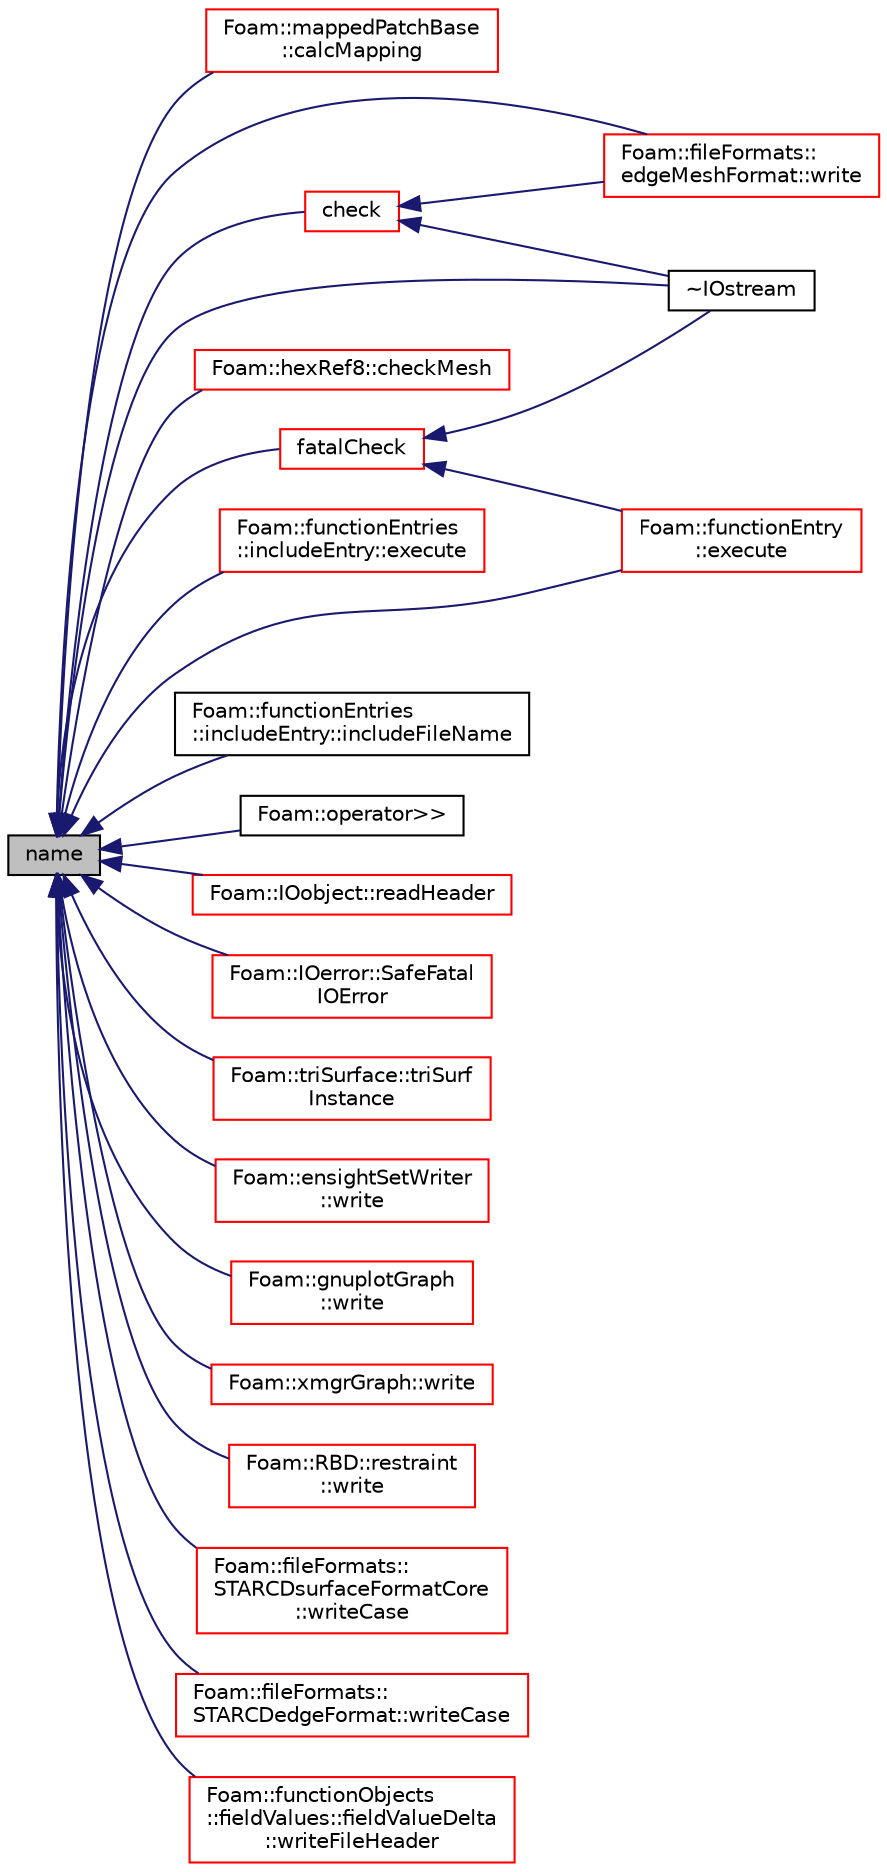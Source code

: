 digraph "name"
{
  bgcolor="transparent";
  edge [fontname="Helvetica",fontsize="10",labelfontname="Helvetica",labelfontsize="10"];
  node [fontname="Helvetica",fontsize="10",shape=record];
  rankdir="LR";
  Node1 [label="name",height=0.2,width=0.4,color="black", fillcolor="grey75", style="filled", fontcolor="black"];
  Node1 -> Node2 [dir="back",color="midnightblue",fontsize="10",style="solid",fontname="Helvetica"];
  Node2 [label="Foam::mappedPatchBase\l::calcMapping",height=0.2,width=0.4,color="red",URL="$a01457.html#a855421729b0363f1d9b0341a153f12b1",tooltip="Calculate mapping. "];
  Node1 -> Node3 [dir="back",color="midnightblue",fontsize="10",style="solid",fontname="Helvetica"];
  Node3 [label="check",height=0.2,width=0.4,color="red",URL="$a01209.html#af85c845c01b78192c2f5302a271d153d",tooltip="Check IOstream status for given operation. "];
  Node3 -> Node4 [dir="back",color="midnightblue",fontsize="10",style="solid",fontname="Helvetica"];
  Node4 [label="Foam::fileFormats::\ledgeMeshFormat::write",height=0.2,width=0.4,color="red",URL="$a00629.html#a48622d53f16593b072d2fea61d25bb39",tooltip="Write edgeMesh components to stream. "];
  Node3 -> Node5 [dir="back",color="midnightblue",fontsize="10",style="solid",fontname="Helvetica"];
  Node5 [label="~IOstream",height=0.2,width=0.4,color="black",URL="$a01209.html#aa9fcba48c7969515b30155d04547feaa",tooltip="Destructor. "];
  Node1 -> Node6 [dir="back",color="midnightblue",fontsize="10",style="solid",fontname="Helvetica"];
  Node6 [label="Foam::hexRef8::checkMesh",height=0.2,width=0.4,color="red",URL="$a01026.html#a5badd6bbc908d67458f21d4e61722ba6",tooltip="Debug: Check coupled mesh for correctness. "];
  Node1 -> Node7 [dir="back",color="midnightblue",fontsize="10",style="solid",fontname="Helvetica"];
  Node7 [label="Foam::functionEntry\l::execute",height=0.2,width=0.4,color="red",URL="$a00883.html#a69734246e20b250d3c8cabe9a484fc55",tooltip="Execute the functionEntry in a sub-dict context. "];
  Node1 -> Node8 [dir="back",color="midnightblue",fontsize="10",style="solid",fontname="Helvetica"];
  Node8 [label="Foam::functionEntries\l::includeEntry::execute",height=0.2,width=0.4,color="red",URL="$a01063.html#a0aa3070c44783d911c1f7924042f1cea",tooltip="Execute the functionEntry in a sub-dict context. "];
  Node1 -> Node9 [dir="back",color="midnightblue",fontsize="10",style="solid",fontname="Helvetica"];
  Node9 [label="fatalCheck",height=0.2,width=0.4,color="red",URL="$a01209.html#a5db784ce6d8cb9b7ba80a59c7eeec604",tooltip="Check IOstream status for given operation. "];
  Node9 -> Node7 [dir="back",color="midnightblue",fontsize="10",style="solid",fontname="Helvetica"];
  Node9 -> Node5 [dir="back",color="midnightblue",fontsize="10",style="solid",fontname="Helvetica"];
  Node1 -> Node10 [dir="back",color="midnightblue",fontsize="10",style="solid",fontname="Helvetica"];
  Node10 [label="Foam::functionEntries\l::includeEntry::includeFileName",height=0.2,width=0.4,color="black",URL="$a01063.html#a9cbd98ead2bb7538e417330caa3bc452",tooltip="Read the include fileName from Istream, expand and return. "];
  Node1 -> Node11 [dir="back",color="midnightblue",fontsize="10",style="solid",fontname="Helvetica"];
  Node11 [label="Foam::operator\>\>",height=0.2,width=0.4,color="black",URL="$a10936.html#a0349ad00d7d28c685bdd8e8cce210641"];
  Node1 -> Node12 [dir="back",color="midnightblue",fontsize="10",style="solid",fontname="Helvetica"];
  Node12 [label="Foam::IOobject::readHeader",height=0.2,width=0.4,color="red",URL="$a01203.html#acc5353ca76293212d9dba8a82c0d9a44",tooltip="Read header. "];
  Node1 -> Node13 [dir="back",color="midnightblue",fontsize="10",style="solid",fontname="Helvetica"];
  Node13 [label="Foam::IOerror::SafeFatal\lIOError",height=0.2,width=0.4,color="red",URL="$a01197.html#a2587907b4e929cdc3e1e17ef88318c77",tooltip="Print basic message and exit. Uses cerr if streams not constructed. "];
  Node1 -> Node14 [dir="back",color="midnightblue",fontsize="10",style="solid",fontname="Helvetica"];
  Node14 [label="Foam::triSurface::triSurf\lInstance",height=0.2,width=0.4,color="red",URL="$a02776.html#a1ab8d8beae9ae13c09674c78df71224a",tooltip="Name of triSurface directory to use. "];
  Node1 -> Node15 [dir="back",color="midnightblue",fontsize="10",style="solid",fontname="Helvetica"];
  Node15 [label="Foam::ensightSetWriter\l::write",height=0.2,width=0.4,color="red",URL="$a00668.html#a630f6b7c40da086ca6bfde703206e847",tooltip="General entry point for writing. "];
  Node1 -> Node16 [dir="back",color="midnightblue",fontsize="10",style="solid",fontname="Helvetica"];
  Node16 [label="Foam::gnuplotGraph\l::write",height=0.2,width=0.4,color="red",URL="$a00951.html#ab88e57639fbd935e7ca4d747f4a612c5",tooltip="Write graph in appropriate format. "];
  Node1 -> Node17 [dir="back",color="midnightblue",fontsize="10",style="solid",fontname="Helvetica"];
  Node17 [label="Foam::xmgrGraph::write",height=0.2,width=0.4,color="red",URL="$a03007.html#ab88e57639fbd935e7ca4d747f4a612c5",tooltip="Write graph in appropriate format. "];
  Node1 -> Node4 [dir="back",color="midnightblue",fontsize="10",style="solid",fontname="Helvetica"];
  Node1 -> Node18 [dir="back",color="midnightblue",fontsize="10",style="solid",fontname="Helvetica"];
  Node18 [label="Foam::RBD::restraint\l::write",height=0.2,width=0.4,color="red",URL="$a02226.html#a4358224a2744f0d87a376be54dfd2908",tooltip="Write. "];
  Node1 -> Node19 [dir="back",color="midnightblue",fontsize="10",style="solid",fontname="Helvetica"];
  Node19 [label="Foam::fileFormats::\lSTARCDsurfaceFormatCore\l::writeCase",height=0.2,width=0.4,color="red",URL="$a02524.html#ae4272f484f8b27274f4b0dde192e7a82"];
  Node1 -> Node20 [dir="back",color="midnightblue",fontsize="10",style="solid",fontname="Helvetica"];
  Node20 [label="Foam::fileFormats::\lSTARCDedgeFormat::writeCase",height=0.2,width=0.4,color="red",URL="$a02522.html#ae2250c1038a57f9979aa4549c61a8287"];
  Node1 -> Node21 [dir="back",color="midnightblue",fontsize="10",style="solid",fontname="Helvetica"];
  Node21 [label="Foam::functionObjects\l::fieldValues::fieldValueDelta\l::writeFileHeader",height=0.2,width=0.4,color="red",URL="$a00787.html#a9e619cf96b2a2ae6779b4209d45ed8f8",tooltip="Output file header information. "];
  Node1 -> Node5 [dir="back",color="midnightblue",fontsize="10",style="solid",fontname="Helvetica"];
}

